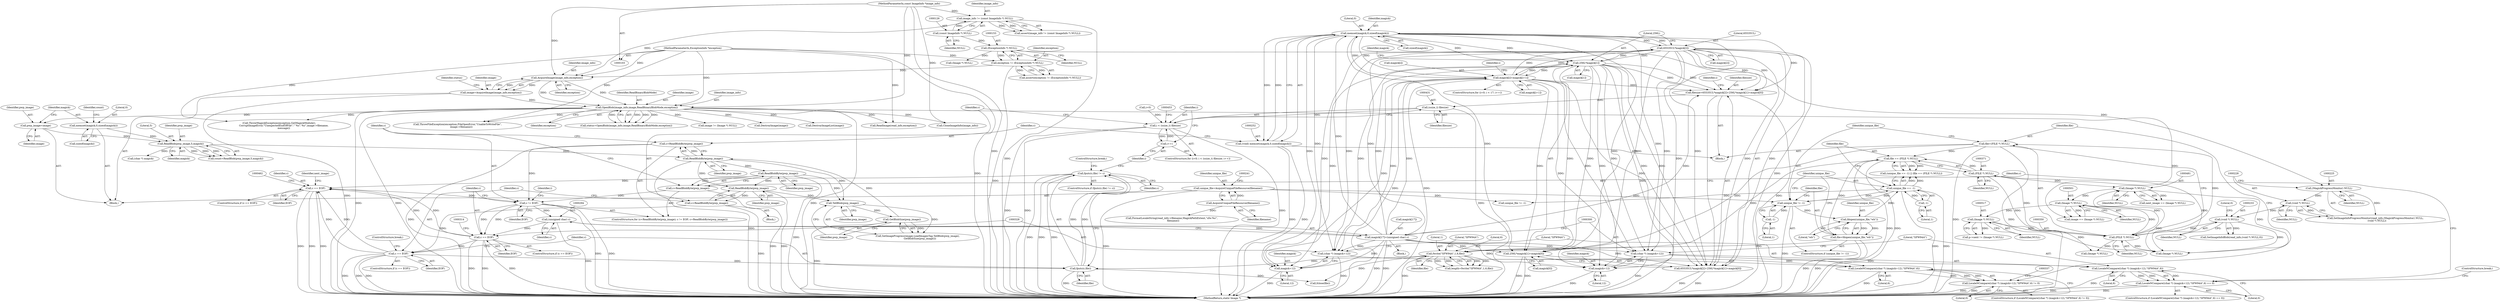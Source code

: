 digraph "0_ImageMagick_6b6bff054d569a77973f2140c0e86366e6168a6c_2@API" {
"1000253" [label="(Call,memset(magick,0,sizeof(magick)))"];
"1000289" [label="(Call,magick[17]=(unsigned char) c)"];
"1000293" [label="(Call,(unsigned char) c)"];
"1000263" [label="(Call,c != EOF)"];
"1000259" [label="(Call,c=ReadBlobByte(pwp_image))"];
"1000261" [label="(Call,ReadBlobByte(pwp_image))"];
"1000570" [label="(Call,GetBlobSize(pwp_image))"];
"1000568" [label="(Call,TellBlob(pwp_image))"];
"1000268" [label="(Call,ReadBlobByte(pwp_image))"];
"1000438" [label="(Call,ReadBlobByte(pwp_image))"];
"1000196" [label="(Call,ReadBlob(pwp_image,5,magick))"];
"1000186" [label="(Call,pwp_image=image)"];
"1000168" [label="(Call,OpenBlob(image_info,image,ReadBinaryBlobMode,exception))"];
"1000163" [label="(Call,AcquireImage(image_info,exception))"];
"1000123" [label="(Call,image_info != (const ImageInfo *) NULL)"];
"1000104" [label="(MethodParameterIn,const ImageInfo *image_info)"];
"1000125" [label="(Call,(const ImageInfo *) NULL)"];
"1000150" [label="(Call,exception != (ExceptionInfo *) NULL)"];
"1000105" [label="(MethodParameterIn,ExceptionInfo *exception)"];
"1000152" [label="(Call,(ExceptionInfo *) NULL)"];
"1000161" [label="(Call,image=AcquireImage(image_info,exception))"];
"1000189" [label="(Call,memset(magick,0,sizeof(magick)))"];
"1000266" [label="(Call,c=ReadBlobByte(pwp_image))"];
"1000457" [label="(Call,c == EOF)"];
"1000309" [label="(Call,c == EOF)"];
"1000441" [label="(Call,c == EOF)"];
"1000436" [label="(Call,c=ReadBlobByte(pwp_image))"];
"1000446" [label="(Call,fputc(c,file) != c)"];
"1000447" [label="(Call,fputc(c,file))"];
"1000399" [label="(Call,fwrite(\"SFW94A\",1,6,file))"];
"1000368" [label="(Call,file == (FILE *) NULL)"];
"1000347" [label="(Call,file=(FILE *) NULL)"];
"1000349" [label="(Call,(FILE *) NULL)"];
"1000516" [label="(Call,(Image *) NULL)"];
"1000500" [label="(Call,(Image *) NULL)"];
"1000480" [label="(Call,(Image *) NULL)"];
"1000370" [label="(Call,(FILE *) NULL)"];
"1000232" [label="(Call,(void *) NULL)"];
"1000227" [label="(Call,(void *) NULL)"];
"1000224" [label="(Call,(MagickProgressMonitor) NULL)"];
"1000357" [label="(Call,file=fdopen(unique_file,\"wb\"))"];
"1000359" [label="(Call,fdopen(unique_file,\"wb\"))"];
"1000353" [label="(Call,unique_file != -1)"];
"1000364" [label="(Call,unique_file == -1)"];
"1000366" [label="(Call,-1)"];
"1000236" [label="(Call,unique_file=AcquireUniqueFileResource(filename))"];
"1000238" [label="(Call,AcquireUniqueFileResource(filename))"];
"1000355" [label="(Call,-1)"];
"1000410" [label="(Call,65535UL*magick[2])"];
"1000253" [label="(Call,memset(magick,0,sizeof(magick)))"];
"1000416" [label="(Call,256L*magick[1])"];
"1000280" [label="(Call,magick[i]=magick[i+1])"];
"1000251" [label="(Call,(void) memset(magick,0,sizeof(magick)))"];
"1000299" [label="(Call,(char *) (magick+12))"];
"1000298" [label="(Call,LocaleNCompare((char *) (magick+12),\"SFW94A\",6))"];
"1000297" [label="(Call,LocaleNCompare((char *) (magick+12),\"SFW94A\",6) == 0)"];
"1000301" [label="(Call,magick+12)"];
"1000327" [label="(Call,(char *) (magick+12))"];
"1000326" [label="(Call,LocaleNCompare((char *) (magick+12),\"SFW94A\",6))"];
"1000325" [label="(Call,LocaleNCompare((char *) (magick+12),\"SFW94A\",6) != 0)"];
"1000329" [label="(Call,magick+12)"];
"1000407" [label="(Call,filesize=65535UL*magick[2]+256L*magick[1]+magick[0])"];
"1000430" [label="(Call,(ssize_t) filesize)"];
"1000428" [label="(Call,i < (ssize_t) filesize)"];
"1000433" [label="(Call,i++)"];
"1000409" [label="(Call,65535UL*magick[2]+256L*magick[1]+magick[0])"];
"1000415" [label="(Call,256L*magick[1]+magick[0])"];
"1000334" [label="(Literal,0)"];
"1000441" [label="(Call,c == EOF)"];
"1000457" [label="(Call,c == EOF)"];
"1000253" [label="(Call,memset(magick,0,sizeof(magick)))"];
"1000264" [label="(Identifier,c)"];
"1000251" [label="(Call,(void) memset(magick,0,sizeof(magick)))"];
"1000454" [label="(Call,fclose(file))"];
"1000293" [label="(Call,(unsigned char) c)"];
"1000597" [label="(Call,(Image *) NULL)"];
"1000436" [label="(Call,c=ReadBlobByte(pwp_image))"];
"1000325" [label="(Call,LocaleNCompare((char *) (magick+12),\"SFW94A\",6) != 0)"];
"1000298" [label="(Call,LocaleNCompare((char *) (magick+12),\"SFW94A\",6))"];
"1000422" [label="(Identifier,magick)"];
"1000105" [label="(MethodParameterIn,ExceptionInfo *exception)"];
"1000418" [label="(Call,magick[1])"];
"1000402" [label="(Literal,6)"];
"1000358" [label="(Identifier,file)"];
"1000333" [label="(Literal,6)"];
"1000224" [label="(Call,(MagickProgressMonitor) NULL)"];
"1000263" [label="(Call,c != EOF)"];
"1000167" [label="(Identifier,status)"];
"1000578" [label="(Call,unique_file != -1)"];
"1000324" [label="(ControlStructure,if (LocaleNCompare((char *) (magick+12),\"SFW94A\",6) != 0))"];
"1000435" [label="(Block,)"];
"1000448" [label="(Identifier,c)"];
"1000296" [label="(ControlStructure,if (LocaleNCompare((char *) (magick+12),\"SFW94A\",6) == 0))"];
"1000289" [label="(Call,magick[17]=(unsigned char) c)"];
"1000270" [label="(Block,)"];
"1000302" [label="(Identifier,magick)"];
"1000124" [label="(Identifier,image_info)"];
"1000284" [label="(Call,magick[i+1])"];
"1000458" [label="(Identifier,c)"];
"1000332" [label="(Literal,\"SFW94A\")"];
"1000444" [label="(ControlStructure,break;)"];
"1000361" [label="(Literal,\"wb\")"];
"1000397" [label="(Call,length=fwrite(\"SFW94A\",1,6,file))"];
"1000331" [label="(Literal,12)"];
"1000250" [label="(Block,)"];
"1000195" [label="(Identifier,count)"];
"1000614" [label="(Call,ThrowMagickException(exception,GetMagickModule(),\n            CorruptImageError,\"UnexpectedEndOfFile\",\"`%s': %s\",image->filename,\n            message))"];
"1000290" [label="(Call,magick[17])"];
"1000635" [label="(MethodReturn,static Image *)"];
"1000154" [label="(Identifier,NULL)"];
"1000151" [label="(Identifier,exception)"];
"1000357" [label="(Call,file=fdopen(unique_file,\"wb\"))"];
"1000306" [label="(Literal,0)"];
"1000500" [label="(Call,(Image *) NULL)"];
"1000369" [label="(Identifier,file)"];
"1000269" [label="(Identifier,pwp_image)"];
"1000297" [label="(Call,LocaleNCompare((char *) (magick+12),\"SFW94A\",6) == 0)"];
"1000149" [label="(Call,assert(exception != (ExceptionInfo *) NULL))"];
"1000311" [label="(Identifier,EOF)"];
"1000169" [label="(Identifier,image_info)"];
"1000432" [label="(Identifier,filesize)"];
"1000235" [label="(Literal,0)"];
"1000368" [label="(Call,file == (FILE *) NULL)"];
"1000172" [label="(Identifier,exception)"];
"1000451" [label="(ControlStructure,break;)"];
"1000518" [label="(Identifier,NULL)"];
"1000125" [label="(Call,(const ImageInfo *) NULL)"];
"1000394" [label="(Call,(Image *) NULL)"];
"1000366" [label="(Call,-1)"];
"1000401" [label="(Literal,1)"];
"1000568" [label="(Call,TellBlob(pwp_image))"];
"1000480" [label="(Call,(Image *) NULL)"];
"1000450" [label="(Identifier,c)"];
"1000226" [label="(Identifier,NULL)"];
"1000280" [label="(Call,magick[i]=magick[i+1])"];
"1000186" [label="(Call,pwp_image=image)"];
"1000352" [label="(ControlStructure,if (unique_file != -1))"];
"1000301" [label="(Call,magick+12)"];
"1000571" [label="(Identifier,pwp_image)"];
"1000382" [label="(Call,ThrowFileException(exception,FileOpenError,\"UnableToWriteFile\",\n          image->filename))"];
"1000166" [label="(Call,status=OpenBlob(image_info,image,ReadBinaryBlobMode,exception))"];
"1000123" [label="(Call,image_info != (const ImageInfo *) NULL)"];
"1000370" [label="(Call,(FILE *) NULL)"];
"1000354" [label="(Identifier,unique_file)"];
"1000299" [label="(Call,(char *) (magick+12))"];
"1000428" [label="(Call,i < (ssize_t) filesize)"];
"1000416" [label="(Call,256L*magick[1])"];
"1000259" [label="(Call,c=ReadBlobByte(pwp_image))"];
"1000351" [label="(Identifier,NULL)"];
"1000197" [label="(Identifier,pwp_image)"];
"1000305" [label="(Literal,6)"];
"1000194" [label="(Call,count=ReadBlob(pwp_image,5,magick))"];
"1000445" [label="(ControlStructure,if (fputc(c,file) != c))"];
"1000439" [label="(Identifier,pwp_image)"];
"1000353" [label="(Call,unique_file != -1)"];
"1000367" [label="(Literal,1)"];
"1000255" [label="(Literal,0)"];
"1000183" [label="(Call,(Image *) NULL)"];
"1000267" [label="(Identifier,c)"];
"1000232" [label="(Call,(void *) NULL)"];
"1000440" [label="(ControlStructure,if (c == EOF))"];
"1000512" [label="(Call,p->next != (Image *) NULL)"];
"1000271" [label="(ControlStructure,for (i=0; i < 17; i++))"];
"1000310" [label="(Identifier,c)"];
"1000473" [label="(Identifier,next_image)"];
"1000254" [label="(Identifier,magick)"];
"1000426" [label="(Identifier,i)"];
"1000165" [label="(Identifier,exception)"];
"1000295" [label="(Identifier,c)"];
"1000412" [label="(Call,magick[2])"];
"1000307" [label="(ControlStructure,break;)"];
"1000162" [label="(Identifier,image)"];
"1000266" [label="(Call,c=ReadBlobByte(pwp_image))"];
"1000363" [label="(Call,(unique_file == -1) || (file == (FILE *) NULL))"];
"1000273" [label="(Identifier,i)"];
"1000281" [label="(Call,magick[i])"];
"1000171" [label="(Identifier,ReadBinaryBlobMode)"];
"1000122" [label="(Call,assert(image_info != (const ImageInfo *) NULL))"];
"1000434" [label="(Identifier,i)"];
"1000326" [label="(Call,LocaleNCompare((char *) (magick+12),\"SFW94A\",6))"];
"1000189" [label="(Call,memset(magick,0,sizeof(magick)))"];
"1000303" [label="(Literal,12)"];
"1000237" [label="(Identifier,unique_file)"];
"1000260" [label="(Identifier,c)"];
"1000446" [label="(Call,fputc(c,file) != c)"];
"1000595" [label="(Call,image != (Image *) NULL)"];
"1000150" [label="(Call,exception != (ExceptionInfo *) NULL)"];
"1000242" [label="(Call,FormatLocaleString(read_info->filename,MagickPathExtent,\"sfw:%s\",\n    filename))"];
"1000569" [label="(Identifier,pwp_image)"];
"1000168" [label="(Call,OpenBlob(image_info,image,ReadBinaryBlobMode,exception))"];
"1000456" [label="(ControlStructure,if (c == EOF))"];
"1000308" [label="(ControlStructure,if (c == EOF))"];
"1000222" [label="(Call,SetImageInfoProgressMonitor(read_info,(MagickProgressMonitor) NULL,\n    (void *) NULL))"];
"1000355" [label="(Call,-1)"];
"1000474" [label="(Call,ReadImage(read_info,exception))"];
"1000187" [label="(Identifier,pwp_image)"];
"1000191" [label="(Literal,0)"];
"1000227" [label="(Call,(void *) NULL)"];
"1000417" [label="(Literal,256L)"];
"1000430" [label="(Call,(ssize_t) filesize)"];
"1000190" [label="(Identifier,magick)"];
"1000372" [label="(Identifier,NULL)"];
"1000327" [label="(Call,(char *) (magick+12))"];
"1000152" [label="(Call,(ExceptionInfo *) NULL)"];
"1000425" [label="(Call,i=0)"];
"1000348" [label="(Identifier,file)"];
"1000164" [label="(Identifier,image_info)"];
"1000127" [label="(Identifier,NULL)"];
"1000360" [label="(Identifier,unique_file)"];
"1000239" [label="(Identifier,filename)"];
"1000409" [label="(Call,65535UL*magick[2]+256L*magick[1]+magick[0])"];
"1000459" [label="(Identifier,EOF)"];
"1000347" [label="(Call,file=(FILE *) NULL)"];
"1000502" [label="(Identifier,NULL)"];
"1000424" [label="(ControlStructure,for (i=0; i < (ssize_t) filesize; i++))"];
"1000443" [label="(Identifier,EOF)"];
"1000403" [label="(Identifier,file)"];
"1000199" [label="(Identifier,magick)"];
"1000218" [label="(Call,CloneImageInfo(image_info))"];
"1000170" [label="(Identifier,image)"];
"1000498" [label="(Call,image == (Image *) NULL)"];
"1000359" [label="(Call,fdopen(unique_file,\"wb\"))"];
"1000438" [label="(Call,ReadBlobByte(pwp_image))"];
"1000161" [label="(Call,image=AcquireImage(image_info,exception))"];
"1000478" [label="(Call,next_image == (Image *) NULL)"];
"1000482" [label="(Identifier,NULL)"];
"1000207" [label="(Call,(char *) magick)"];
"1000163" [label="(Call,AcquireImage(image_info,exception))"];
"1000265" [label="(Identifier,EOF)"];
"1000516" [label="(Call,(Image *) NULL)"];
"1000447" [label="(Call,fputc(c,file))"];
"1000268" [label="(Call,ReadBlobByte(pwp_image))"];
"1000349" [label="(Call,(FILE *) NULL)"];
"1000408" [label="(Identifier,filesize)"];
"1000106" [label="(Block,)"];
"1000400" [label="(Literal,\"SFW94A\")"];
"1000437" [label="(Identifier,c)"];
"1000356" [label="(Literal,1)"];
"1000258" [label="(ControlStructure,for (c=ReadBlobByte(pwp_image); c != EOF; c=ReadBlobByte(pwp_image)))"];
"1000230" [label="(Call,SetImageInfoBlob(read_info,(void *) NULL,0))"];
"1000262" [label="(Identifier,pwp_image)"];
"1000364" [label="(Call,unique_file == -1)"];
"1000180" [label="(Call,DestroyImage(image))"];
"1000256" [label="(Call,sizeof(magick))"];
"1000399" [label="(Call,fwrite(\"SFW94A\",1,6,file))"];
"1000104" [label="(MethodParameterIn,const ImageInfo *image_info)"];
"1000565" [label="(Call,SetImageProgress(image,LoadImagesTag,TellBlob(pwp_image),\n      GetBlobSize(pwp_image)))"];
"1000411" [label="(Literal,65535UL)"];
"1000433" [label="(Call,i++)"];
"1000442" [label="(Identifier,c)"];
"1000410" [label="(Call,65535UL*magick[2])"];
"1000570" [label="(Call,GetBlobSize(pwp_image))"];
"1000407" [label="(Call,filesize=65535UL*magick[2]+256L*magick[1]+magick[0])"];
"1000198" [label="(Literal,5)"];
"1000236" [label="(Call,unique_file=AcquireUniqueFileResource(filename))"];
"1000429" [label="(Identifier,i)"];
"1000391" [label="(Call,DestroyImageList(image))"];
"1000415" [label="(Call,256L*magick[1]+magick[0])"];
"1000188" [label="(Identifier,image)"];
"1000196" [label="(Call,ReadBlob(pwp_image,5,magick))"];
"1000192" [label="(Call,sizeof(magick))"];
"1000304" [label="(Literal,\"SFW94A\")"];
"1000329" [label="(Call,magick+12)"];
"1000365" [label="(Identifier,unique_file)"];
"1000330" [label="(Identifier,magick)"];
"1000421" [label="(Call,magick[0])"];
"1000449" [label="(Identifier,file)"];
"1000261" [label="(Call,ReadBlobByte(pwp_image))"];
"1000238" [label="(Call,AcquireUniqueFileResource(filename))"];
"1000234" [label="(Identifier,NULL)"];
"1000279" [label="(Identifier,i)"];
"1000229" [label="(Identifier,NULL)"];
"1000309" [label="(Call,c == EOF)"];
"1000253" -> "1000251"  [label="AST: "];
"1000253" -> "1000256"  [label="CFG: "];
"1000254" -> "1000253"  [label="AST: "];
"1000255" -> "1000253"  [label="AST: "];
"1000256" -> "1000253"  [label="AST: "];
"1000251" -> "1000253"  [label="CFG: "];
"1000253" -> "1000251"  [label="DDG: "];
"1000253" -> "1000251"  [label="DDG: "];
"1000289" -> "1000253"  [label="DDG: "];
"1000410" -> "1000253"  [label="DDG: "];
"1000416" -> "1000253"  [label="DDG: "];
"1000280" -> "1000253"  [label="DDG: "];
"1000253" -> "1000280"  [label="DDG: "];
"1000253" -> "1000299"  [label="DDG: "];
"1000253" -> "1000301"  [label="DDG: "];
"1000253" -> "1000327"  [label="DDG: "];
"1000253" -> "1000329"  [label="DDG: "];
"1000253" -> "1000407"  [label="DDG: "];
"1000253" -> "1000410"  [label="DDG: "];
"1000253" -> "1000409"  [label="DDG: "];
"1000253" -> "1000416"  [label="DDG: "];
"1000253" -> "1000415"  [label="DDG: "];
"1000289" -> "1000270"  [label="AST: "];
"1000289" -> "1000293"  [label="CFG: "];
"1000290" -> "1000289"  [label="AST: "];
"1000293" -> "1000289"  [label="AST: "];
"1000300" -> "1000289"  [label="CFG: "];
"1000289" -> "1000635"  [label="DDG: "];
"1000289" -> "1000635"  [label="DDG: "];
"1000289" -> "1000280"  [label="DDG: "];
"1000293" -> "1000289"  [label="DDG: "];
"1000289" -> "1000299"  [label="DDG: "];
"1000289" -> "1000301"  [label="DDG: "];
"1000289" -> "1000327"  [label="DDG: "];
"1000289" -> "1000329"  [label="DDG: "];
"1000289" -> "1000407"  [label="DDG: "];
"1000289" -> "1000410"  [label="DDG: "];
"1000289" -> "1000409"  [label="DDG: "];
"1000289" -> "1000416"  [label="DDG: "];
"1000289" -> "1000415"  [label="DDG: "];
"1000293" -> "1000295"  [label="CFG: "];
"1000294" -> "1000293"  [label="AST: "];
"1000295" -> "1000293"  [label="AST: "];
"1000293" -> "1000635"  [label="DDG: "];
"1000263" -> "1000293"  [label="DDG: "];
"1000293" -> "1000309"  [label="DDG: "];
"1000263" -> "1000258"  [label="AST: "];
"1000263" -> "1000265"  [label="CFG: "];
"1000264" -> "1000263"  [label="AST: "];
"1000265" -> "1000263"  [label="AST: "];
"1000273" -> "1000263"  [label="CFG: "];
"1000310" -> "1000263"  [label="CFG: "];
"1000263" -> "1000635"  [label="DDG: "];
"1000263" -> "1000635"  [label="DDG: "];
"1000259" -> "1000263"  [label="DDG: "];
"1000266" -> "1000263"  [label="DDG: "];
"1000457" -> "1000263"  [label="DDG: "];
"1000263" -> "1000309"  [label="DDG: "];
"1000263" -> "1000309"  [label="DDG: "];
"1000259" -> "1000258"  [label="AST: "];
"1000259" -> "1000261"  [label="CFG: "];
"1000260" -> "1000259"  [label="AST: "];
"1000261" -> "1000259"  [label="AST: "];
"1000264" -> "1000259"  [label="CFG: "];
"1000259" -> "1000635"  [label="DDG: "];
"1000261" -> "1000259"  [label="DDG: "];
"1000261" -> "1000262"  [label="CFG: "];
"1000262" -> "1000261"  [label="AST: "];
"1000261" -> "1000635"  [label="DDG: "];
"1000570" -> "1000261"  [label="DDG: "];
"1000196" -> "1000261"  [label="DDG: "];
"1000261" -> "1000268"  [label="DDG: "];
"1000261" -> "1000438"  [label="DDG: "];
"1000261" -> "1000568"  [label="DDG: "];
"1000570" -> "1000565"  [label="AST: "];
"1000570" -> "1000571"  [label="CFG: "];
"1000571" -> "1000570"  [label="AST: "];
"1000565" -> "1000570"  [label="CFG: "];
"1000570" -> "1000635"  [label="DDG: "];
"1000570" -> "1000565"  [label="DDG: "];
"1000568" -> "1000570"  [label="DDG: "];
"1000568" -> "1000565"  [label="AST: "];
"1000568" -> "1000569"  [label="CFG: "];
"1000569" -> "1000568"  [label="AST: "];
"1000571" -> "1000568"  [label="CFG: "];
"1000568" -> "1000565"  [label="DDG: "];
"1000268" -> "1000568"  [label="DDG: "];
"1000438" -> "1000568"  [label="DDG: "];
"1000268" -> "1000266"  [label="AST: "];
"1000268" -> "1000269"  [label="CFG: "];
"1000269" -> "1000268"  [label="AST: "];
"1000266" -> "1000268"  [label="CFG: "];
"1000268" -> "1000635"  [label="DDG: "];
"1000268" -> "1000266"  [label="DDG: "];
"1000268" -> "1000438"  [label="DDG: "];
"1000438" -> "1000436"  [label="AST: "];
"1000438" -> "1000439"  [label="CFG: "];
"1000439" -> "1000438"  [label="AST: "];
"1000436" -> "1000438"  [label="CFG: "];
"1000438" -> "1000635"  [label="DDG: "];
"1000438" -> "1000436"  [label="DDG: "];
"1000196" -> "1000194"  [label="AST: "];
"1000196" -> "1000199"  [label="CFG: "];
"1000197" -> "1000196"  [label="AST: "];
"1000198" -> "1000196"  [label="AST: "];
"1000199" -> "1000196"  [label="AST: "];
"1000194" -> "1000196"  [label="CFG: "];
"1000196" -> "1000194"  [label="DDG: "];
"1000196" -> "1000194"  [label="DDG: "];
"1000196" -> "1000194"  [label="DDG: "];
"1000186" -> "1000196"  [label="DDG: "];
"1000189" -> "1000196"  [label="DDG: "];
"1000196" -> "1000207"  [label="DDG: "];
"1000186" -> "1000106"  [label="AST: "];
"1000186" -> "1000188"  [label="CFG: "];
"1000187" -> "1000186"  [label="AST: "];
"1000188" -> "1000186"  [label="AST: "];
"1000190" -> "1000186"  [label="CFG: "];
"1000168" -> "1000186"  [label="DDG: "];
"1000168" -> "1000166"  [label="AST: "];
"1000168" -> "1000172"  [label="CFG: "];
"1000169" -> "1000168"  [label="AST: "];
"1000170" -> "1000168"  [label="AST: "];
"1000171" -> "1000168"  [label="AST: "];
"1000172" -> "1000168"  [label="AST: "];
"1000166" -> "1000168"  [label="CFG: "];
"1000168" -> "1000635"  [label="DDG: "];
"1000168" -> "1000635"  [label="DDG: "];
"1000168" -> "1000635"  [label="DDG: "];
"1000168" -> "1000166"  [label="DDG: "];
"1000168" -> "1000166"  [label="DDG: "];
"1000168" -> "1000166"  [label="DDG: "];
"1000168" -> "1000166"  [label="DDG: "];
"1000163" -> "1000168"  [label="DDG: "];
"1000163" -> "1000168"  [label="DDG: "];
"1000104" -> "1000168"  [label="DDG: "];
"1000161" -> "1000168"  [label="DDG: "];
"1000105" -> "1000168"  [label="DDG: "];
"1000168" -> "1000180"  [label="DDG: "];
"1000168" -> "1000218"  [label="DDG: "];
"1000168" -> "1000382"  [label="DDG: "];
"1000168" -> "1000391"  [label="DDG: "];
"1000168" -> "1000474"  [label="DDG: "];
"1000168" -> "1000498"  [label="DDG: "];
"1000168" -> "1000595"  [label="DDG: "];
"1000168" -> "1000614"  [label="DDG: "];
"1000163" -> "1000161"  [label="AST: "];
"1000163" -> "1000165"  [label="CFG: "];
"1000164" -> "1000163"  [label="AST: "];
"1000165" -> "1000163"  [label="AST: "];
"1000161" -> "1000163"  [label="CFG: "];
"1000163" -> "1000161"  [label="DDG: "];
"1000163" -> "1000161"  [label="DDG: "];
"1000123" -> "1000163"  [label="DDG: "];
"1000104" -> "1000163"  [label="DDG: "];
"1000150" -> "1000163"  [label="DDG: "];
"1000105" -> "1000163"  [label="DDG: "];
"1000123" -> "1000122"  [label="AST: "];
"1000123" -> "1000125"  [label="CFG: "];
"1000124" -> "1000123"  [label="AST: "];
"1000125" -> "1000123"  [label="AST: "];
"1000122" -> "1000123"  [label="CFG: "];
"1000123" -> "1000635"  [label="DDG: "];
"1000123" -> "1000122"  [label="DDG: "];
"1000123" -> "1000122"  [label="DDG: "];
"1000104" -> "1000123"  [label="DDG: "];
"1000125" -> "1000123"  [label="DDG: "];
"1000104" -> "1000103"  [label="AST: "];
"1000104" -> "1000635"  [label="DDG: "];
"1000104" -> "1000218"  [label="DDG: "];
"1000125" -> "1000127"  [label="CFG: "];
"1000126" -> "1000125"  [label="AST: "];
"1000127" -> "1000125"  [label="AST: "];
"1000125" -> "1000152"  [label="DDG: "];
"1000150" -> "1000149"  [label="AST: "];
"1000150" -> "1000152"  [label="CFG: "];
"1000151" -> "1000150"  [label="AST: "];
"1000152" -> "1000150"  [label="AST: "];
"1000149" -> "1000150"  [label="CFG: "];
"1000150" -> "1000635"  [label="DDG: "];
"1000150" -> "1000149"  [label="DDG: "];
"1000150" -> "1000149"  [label="DDG: "];
"1000105" -> "1000150"  [label="DDG: "];
"1000152" -> "1000150"  [label="DDG: "];
"1000105" -> "1000103"  [label="AST: "];
"1000105" -> "1000635"  [label="DDG: "];
"1000105" -> "1000382"  [label="DDG: "];
"1000105" -> "1000474"  [label="DDG: "];
"1000105" -> "1000614"  [label="DDG: "];
"1000152" -> "1000154"  [label="CFG: "];
"1000153" -> "1000152"  [label="AST: "];
"1000154" -> "1000152"  [label="AST: "];
"1000152" -> "1000183"  [label="DDG: "];
"1000152" -> "1000224"  [label="DDG: "];
"1000161" -> "1000106"  [label="AST: "];
"1000162" -> "1000161"  [label="AST: "];
"1000167" -> "1000161"  [label="CFG: "];
"1000161" -> "1000635"  [label="DDG: "];
"1000189" -> "1000106"  [label="AST: "];
"1000189" -> "1000192"  [label="CFG: "];
"1000190" -> "1000189"  [label="AST: "];
"1000191" -> "1000189"  [label="AST: "];
"1000192" -> "1000189"  [label="AST: "];
"1000195" -> "1000189"  [label="CFG: "];
"1000266" -> "1000258"  [label="AST: "];
"1000267" -> "1000266"  [label="AST: "];
"1000264" -> "1000266"  [label="CFG: "];
"1000266" -> "1000635"  [label="DDG: "];
"1000457" -> "1000456"  [label="AST: "];
"1000457" -> "1000459"  [label="CFG: "];
"1000458" -> "1000457"  [label="AST: "];
"1000459" -> "1000457"  [label="AST: "];
"1000462" -> "1000457"  [label="CFG: "];
"1000473" -> "1000457"  [label="CFG: "];
"1000457" -> "1000635"  [label="DDG: "];
"1000457" -> "1000635"  [label="DDG: "];
"1000457" -> "1000635"  [label="DDG: "];
"1000309" -> "1000457"  [label="DDG: "];
"1000309" -> "1000457"  [label="DDG: "];
"1000441" -> "1000457"  [label="DDG: "];
"1000441" -> "1000457"  [label="DDG: "];
"1000446" -> "1000457"  [label="DDG: "];
"1000309" -> "1000308"  [label="AST: "];
"1000309" -> "1000311"  [label="CFG: "];
"1000310" -> "1000309"  [label="AST: "];
"1000311" -> "1000309"  [label="AST: "];
"1000314" -> "1000309"  [label="CFG: "];
"1000328" -> "1000309"  [label="CFG: "];
"1000309" -> "1000635"  [label="DDG: "];
"1000309" -> "1000635"  [label="DDG: "];
"1000309" -> "1000635"  [label="DDG: "];
"1000309" -> "1000441"  [label="DDG: "];
"1000441" -> "1000440"  [label="AST: "];
"1000441" -> "1000443"  [label="CFG: "];
"1000442" -> "1000441"  [label="AST: "];
"1000443" -> "1000441"  [label="AST: "];
"1000444" -> "1000441"  [label="CFG: "];
"1000448" -> "1000441"  [label="CFG: "];
"1000441" -> "1000635"  [label="DDG: "];
"1000441" -> "1000635"  [label="DDG: "];
"1000441" -> "1000635"  [label="DDG: "];
"1000436" -> "1000441"  [label="DDG: "];
"1000441" -> "1000447"  [label="DDG: "];
"1000436" -> "1000435"  [label="AST: "];
"1000437" -> "1000436"  [label="AST: "];
"1000442" -> "1000436"  [label="CFG: "];
"1000436" -> "1000635"  [label="DDG: "];
"1000446" -> "1000445"  [label="AST: "];
"1000446" -> "1000450"  [label="CFG: "];
"1000447" -> "1000446"  [label="AST: "];
"1000450" -> "1000446"  [label="AST: "];
"1000451" -> "1000446"  [label="CFG: "];
"1000434" -> "1000446"  [label="CFG: "];
"1000446" -> "1000635"  [label="DDG: "];
"1000446" -> "1000635"  [label="DDG: "];
"1000446" -> "1000635"  [label="DDG: "];
"1000447" -> "1000446"  [label="DDG: "];
"1000447" -> "1000446"  [label="DDG: "];
"1000447" -> "1000449"  [label="CFG: "];
"1000448" -> "1000447"  [label="AST: "];
"1000449" -> "1000447"  [label="AST: "];
"1000450" -> "1000447"  [label="CFG: "];
"1000447" -> "1000635"  [label="DDG: "];
"1000399" -> "1000447"  [label="DDG: "];
"1000447" -> "1000454"  [label="DDG: "];
"1000399" -> "1000397"  [label="AST: "];
"1000399" -> "1000403"  [label="CFG: "];
"1000400" -> "1000399"  [label="AST: "];
"1000401" -> "1000399"  [label="AST: "];
"1000402" -> "1000399"  [label="AST: "];
"1000403" -> "1000399"  [label="AST: "];
"1000397" -> "1000399"  [label="CFG: "];
"1000399" -> "1000635"  [label="DDG: "];
"1000399" -> "1000397"  [label="DDG: "];
"1000399" -> "1000397"  [label="DDG: "];
"1000399" -> "1000397"  [label="DDG: "];
"1000399" -> "1000397"  [label="DDG: "];
"1000368" -> "1000399"  [label="DDG: "];
"1000347" -> "1000399"  [label="DDG: "];
"1000357" -> "1000399"  [label="DDG: "];
"1000399" -> "1000454"  [label="DDG: "];
"1000368" -> "1000363"  [label="AST: "];
"1000368" -> "1000370"  [label="CFG: "];
"1000369" -> "1000368"  [label="AST: "];
"1000370" -> "1000368"  [label="AST: "];
"1000363" -> "1000368"  [label="CFG: "];
"1000368" -> "1000635"  [label="DDG: "];
"1000368" -> "1000635"  [label="DDG: "];
"1000368" -> "1000363"  [label="DDG: "];
"1000368" -> "1000363"  [label="DDG: "];
"1000347" -> "1000368"  [label="DDG: "];
"1000357" -> "1000368"  [label="DDG: "];
"1000370" -> "1000368"  [label="DDG: "];
"1000347" -> "1000250"  [label="AST: "];
"1000347" -> "1000349"  [label="CFG: "];
"1000348" -> "1000347"  [label="AST: "];
"1000349" -> "1000347"  [label="AST: "];
"1000354" -> "1000347"  [label="CFG: "];
"1000347" -> "1000635"  [label="DDG: "];
"1000347" -> "1000635"  [label="DDG: "];
"1000349" -> "1000347"  [label="DDG: "];
"1000349" -> "1000351"  [label="CFG: "];
"1000350" -> "1000349"  [label="AST: "];
"1000351" -> "1000349"  [label="AST: "];
"1000516" -> "1000349"  [label="DDG: "];
"1000500" -> "1000349"  [label="DDG: "];
"1000232" -> "1000349"  [label="DDG: "];
"1000349" -> "1000370"  [label="DDG: "];
"1000349" -> "1000394"  [label="DDG: "];
"1000349" -> "1000480"  [label="DDG: "];
"1000349" -> "1000597"  [label="DDG: "];
"1000516" -> "1000512"  [label="AST: "];
"1000516" -> "1000518"  [label="CFG: "];
"1000517" -> "1000516"  [label="AST: "];
"1000518" -> "1000516"  [label="AST: "];
"1000512" -> "1000516"  [label="CFG: "];
"1000516" -> "1000512"  [label="DDG: "];
"1000500" -> "1000516"  [label="DDG: "];
"1000516" -> "1000597"  [label="DDG: "];
"1000500" -> "1000498"  [label="AST: "];
"1000500" -> "1000502"  [label="CFG: "];
"1000501" -> "1000500"  [label="AST: "];
"1000502" -> "1000500"  [label="AST: "];
"1000498" -> "1000500"  [label="CFG: "];
"1000500" -> "1000498"  [label="DDG: "];
"1000480" -> "1000500"  [label="DDG: "];
"1000500" -> "1000597"  [label="DDG: "];
"1000480" -> "1000478"  [label="AST: "];
"1000480" -> "1000482"  [label="CFG: "];
"1000481" -> "1000480"  [label="AST: "];
"1000482" -> "1000480"  [label="AST: "];
"1000478" -> "1000480"  [label="CFG: "];
"1000480" -> "1000478"  [label="DDG: "];
"1000370" -> "1000480"  [label="DDG: "];
"1000480" -> "1000597"  [label="DDG: "];
"1000370" -> "1000372"  [label="CFG: "];
"1000371" -> "1000370"  [label="AST: "];
"1000372" -> "1000370"  [label="AST: "];
"1000370" -> "1000394"  [label="DDG: "];
"1000370" -> "1000597"  [label="DDG: "];
"1000232" -> "1000230"  [label="AST: "];
"1000232" -> "1000234"  [label="CFG: "];
"1000233" -> "1000232"  [label="AST: "];
"1000234" -> "1000232"  [label="AST: "];
"1000235" -> "1000232"  [label="CFG: "];
"1000232" -> "1000230"  [label="DDG: "];
"1000227" -> "1000232"  [label="DDG: "];
"1000232" -> "1000597"  [label="DDG: "];
"1000227" -> "1000222"  [label="AST: "];
"1000227" -> "1000229"  [label="CFG: "];
"1000228" -> "1000227"  [label="AST: "];
"1000229" -> "1000227"  [label="AST: "];
"1000222" -> "1000227"  [label="CFG: "];
"1000227" -> "1000222"  [label="DDG: "];
"1000224" -> "1000227"  [label="DDG: "];
"1000224" -> "1000222"  [label="AST: "];
"1000224" -> "1000226"  [label="CFG: "];
"1000225" -> "1000224"  [label="AST: "];
"1000226" -> "1000224"  [label="AST: "];
"1000228" -> "1000224"  [label="CFG: "];
"1000224" -> "1000222"  [label="DDG: "];
"1000357" -> "1000352"  [label="AST: "];
"1000357" -> "1000359"  [label="CFG: "];
"1000358" -> "1000357"  [label="AST: "];
"1000359" -> "1000357"  [label="AST: "];
"1000365" -> "1000357"  [label="CFG: "];
"1000357" -> "1000635"  [label="DDG: "];
"1000357" -> "1000635"  [label="DDG: "];
"1000359" -> "1000357"  [label="DDG: "];
"1000359" -> "1000357"  [label="DDG: "];
"1000359" -> "1000361"  [label="CFG: "];
"1000360" -> "1000359"  [label="AST: "];
"1000361" -> "1000359"  [label="AST: "];
"1000353" -> "1000359"  [label="DDG: "];
"1000359" -> "1000364"  [label="DDG: "];
"1000353" -> "1000352"  [label="AST: "];
"1000353" -> "1000355"  [label="CFG: "];
"1000354" -> "1000353"  [label="AST: "];
"1000355" -> "1000353"  [label="AST: "];
"1000358" -> "1000353"  [label="CFG: "];
"1000365" -> "1000353"  [label="CFG: "];
"1000353" -> "1000635"  [label="DDG: "];
"1000364" -> "1000353"  [label="DDG: "];
"1000236" -> "1000353"  [label="DDG: "];
"1000355" -> "1000353"  [label="DDG: "];
"1000353" -> "1000364"  [label="DDG: "];
"1000364" -> "1000363"  [label="AST: "];
"1000364" -> "1000366"  [label="CFG: "];
"1000365" -> "1000364"  [label="AST: "];
"1000366" -> "1000364"  [label="AST: "];
"1000369" -> "1000364"  [label="CFG: "];
"1000363" -> "1000364"  [label="CFG: "];
"1000364" -> "1000635"  [label="DDG: "];
"1000364" -> "1000635"  [label="DDG: "];
"1000364" -> "1000363"  [label="DDG: "];
"1000364" -> "1000363"  [label="DDG: "];
"1000366" -> "1000364"  [label="DDG: "];
"1000364" -> "1000578"  [label="DDG: "];
"1000366" -> "1000367"  [label="CFG: "];
"1000367" -> "1000366"  [label="AST: "];
"1000236" -> "1000106"  [label="AST: "];
"1000236" -> "1000238"  [label="CFG: "];
"1000237" -> "1000236"  [label="AST: "];
"1000238" -> "1000236"  [label="AST: "];
"1000241" -> "1000236"  [label="CFG: "];
"1000236" -> "1000635"  [label="DDG: "];
"1000238" -> "1000236"  [label="DDG: "];
"1000236" -> "1000578"  [label="DDG: "];
"1000238" -> "1000239"  [label="CFG: "];
"1000239" -> "1000238"  [label="AST: "];
"1000238" -> "1000242"  [label="DDG: "];
"1000355" -> "1000356"  [label="CFG: "];
"1000356" -> "1000355"  [label="AST: "];
"1000410" -> "1000409"  [label="AST: "];
"1000410" -> "1000412"  [label="CFG: "];
"1000411" -> "1000410"  [label="AST: "];
"1000412" -> "1000410"  [label="AST: "];
"1000417" -> "1000410"  [label="CFG: "];
"1000410" -> "1000635"  [label="DDG: "];
"1000410" -> "1000280"  [label="DDG: "];
"1000410" -> "1000299"  [label="DDG: "];
"1000410" -> "1000301"  [label="DDG: "];
"1000410" -> "1000327"  [label="DDG: "];
"1000410" -> "1000329"  [label="DDG: "];
"1000410" -> "1000407"  [label="DDG: "];
"1000410" -> "1000407"  [label="DDG: "];
"1000410" -> "1000409"  [label="DDG: "];
"1000410" -> "1000409"  [label="DDG: "];
"1000416" -> "1000410"  [label="DDG: "];
"1000280" -> "1000410"  [label="DDG: "];
"1000410" -> "1000416"  [label="DDG: "];
"1000410" -> "1000415"  [label="DDG: "];
"1000416" -> "1000415"  [label="AST: "];
"1000416" -> "1000418"  [label="CFG: "];
"1000417" -> "1000416"  [label="AST: "];
"1000418" -> "1000416"  [label="AST: "];
"1000422" -> "1000416"  [label="CFG: "];
"1000416" -> "1000635"  [label="DDG: "];
"1000416" -> "1000280"  [label="DDG: "];
"1000416" -> "1000299"  [label="DDG: "];
"1000416" -> "1000301"  [label="DDG: "];
"1000416" -> "1000327"  [label="DDG: "];
"1000416" -> "1000329"  [label="DDG: "];
"1000416" -> "1000407"  [label="DDG: "];
"1000416" -> "1000407"  [label="DDG: "];
"1000416" -> "1000409"  [label="DDG: "];
"1000416" -> "1000409"  [label="DDG: "];
"1000416" -> "1000415"  [label="DDG: "];
"1000416" -> "1000415"  [label="DDG: "];
"1000280" -> "1000416"  [label="DDG: "];
"1000280" -> "1000271"  [label="AST: "];
"1000280" -> "1000284"  [label="CFG: "];
"1000281" -> "1000280"  [label="AST: "];
"1000284" -> "1000280"  [label="AST: "];
"1000279" -> "1000280"  [label="CFG: "];
"1000280" -> "1000635"  [label="DDG: "];
"1000280" -> "1000635"  [label="DDG: "];
"1000280" -> "1000299"  [label="DDG: "];
"1000280" -> "1000301"  [label="DDG: "];
"1000280" -> "1000327"  [label="DDG: "];
"1000280" -> "1000329"  [label="DDG: "];
"1000280" -> "1000407"  [label="DDG: "];
"1000280" -> "1000409"  [label="DDG: "];
"1000280" -> "1000415"  [label="DDG: "];
"1000251" -> "1000250"  [label="AST: "];
"1000252" -> "1000251"  [label="AST: "];
"1000260" -> "1000251"  [label="CFG: "];
"1000251" -> "1000635"  [label="DDG: "];
"1000251" -> "1000635"  [label="DDG: "];
"1000299" -> "1000298"  [label="AST: "];
"1000299" -> "1000301"  [label="CFG: "];
"1000300" -> "1000299"  [label="AST: "];
"1000301" -> "1000299"  [label="AST: "];
"1000304" -> "1000299"  [label="CFG: "];
"1000299" -> "1000635"  [label="DDG: "];
"1000299" -> "1000298"  [label="DDG: "];
"1000298" -> "1000297"  [label="AST: "];
"1000298" -> "1000305"  [label="CFG: "];
"1000304" -> "1000298"  [label="AST: "];
"1000305" -> "1000298"  [label="AST: "];
"1000306" -> "1000298"  [label="CFG: "];
"1000298" -> "1000635"  [label="DDG: "];
"1000298" -> "1000297"  [label="DDG: "];
"1000298" -> "1000297"  [label="DDG: "];
"1000298" -> "1000297"  [label="DDG: "];
"1000297" -> "1000296"  [label="AST: "];
"1000297" -> "1000306"  [label="CFG: "];
"1000306" -> "1000297"  [label="AST: "];
"1000307" -> "1000297"  [label="CFG: "];
"1000267" -> "1000297"  [label="CFG: "];
"1000297" -> "1000635"  [label="DDG: "];
"1000297" -> "1000635"  [label="DDG: "];
"1000301" -> "1000303"  [label="CFG: "];
"1000302" -> "1000301"  [label="AST: "];
"1000303" -> "1000301"  [label="AST: "];
"1000301" -> "1000635"  [label="DDG: "];
"1000327" -> "1000326"  [label="AST: "];
"1000327" -> "1000329"  [label="CFG: "];
"1000328" -> "1000327"  [label="AST: "];
"1000329" -> "1000327"  [label="AST: "];
"1000332" -> "1000327"  [label="CFG: "];
"1000327" -> "1000635"  [label="DDG: "];
"1000327" -> "1000326"  [label="DDG: "];
"1000326" -> "1000325"  [label="AST: "];
"1000326" -> "1000333"  [label="CFG: "];
"1000332" -> "1000326"  [label="AST: "];
"1000333" -> "1000326"  [label="AST: "];
"1000334" -> "1000326"  [label="CFG: "];
"1000326" -> "1000635"  [label="DDG: "];
"1000326" -> "1000325"  [label="DDG: "];
"1000326" -> "1000325"  [label="DDG: "];
"1000326" -> "1000325"  [label="DDG: "];
"1000325" -> "1000324"  [label="AST: "];
"1000325" -> "1000334"  [label="CFG: "];
"1000334" -> "1000325"  [label="AST: "];
"1000337" -> "1000325"  [label="CFG: "];
"1000348" -> "1000325"  [label="CFG: "];
"1000325" -> "1000635"  [label="DDG: "];
"1000325" -> "1000635"  [label="DDG: "];
"1000329" -> "1000331"  [label="CFG: "];
"1000330" -> "1000329"  [label="AST: "];
"1000331" -> "1000329"  [label="AST: "];
"1000329" -> "1000635"  [label="DDG: "];
"1000407" -> "1000250"  [label="AST: "];
"1000407" -> "1000409"  [label="CFG: "];
"1000408" -> "1000407"  [label="AST: "];
"1000409" -> "1000407"  [label="AST: "];
"1000426" -> "1000407"  [label="CFG: "];
"1000407" -> "1000635"  [label="DDG: "];
"1000407" -> "1000430"  [label="DDG: "];
"1000430" -> "1000428"  [label="AST: "];
"1000430" -> "1000432"  [label="CFG: "];
"1000431" -> "1000430"  [label="AST: "];
"1000432" -> "1000430"  [label="AST: "];
"1000428" -> "1000430"  [label="CFG: "];
"1000430" -> "1000635"  [label="DDG: "];
"1000430" -> "1000428"  [label="DDG: "];
"1000428" -> "1000424"  [label="AST: "];
"1000429" -> "1000428"  [label="AST: "];
"1000437" -> "1000428"  [label="CFG: "];
"1000453" -> "1000428"  [label="CFG: "];
"1000428" -> "1000635"  [label="DDG: "];
"1000428" -> "1000635"  [label="DDG: "];
"1000428" -> "1000635"  [label="DDG: "];
"1000433" -> "1000428"  [label="DDG: "];
"1000425" -> "1000428"  [label="DDG: "];
"1000428" -> "1000433"  [label="DDG: "];
"1000433" -> "1000424"  [label="AST: "];
"1000433" -> "1000434"  [label="CFG: "];
"1000434" -> "1000433"  [label="AST: "];
"1000429" -> "1000433"  [label="CFG: "];
"1000409" -> "1000415"  [label="CFG: "];
"1000415" -> "1000409"  [label="AST: "];
"1000409" -> "1000635"  [label="DDG: "];
"1000409" -> "1000635"  [label="DDG: "];
"1000415" -> "1000421"  [label="CFG: "];
"1000421" -> "1000415"  [label="AST: "];
"1000415" -> "1000635"  [label="DDG: "];
"1000415" -> "1000635"  [label="DDG: "];
}

